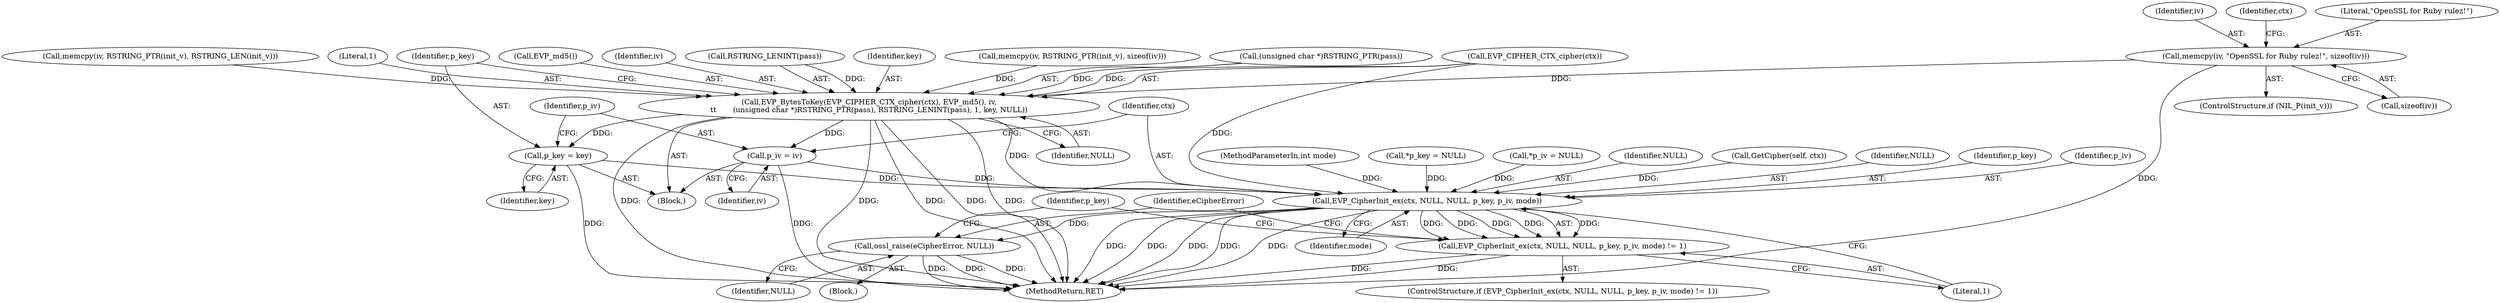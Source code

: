digraph "0_openssl_8108e0a6db133f3375608303fdd2083eb5115062_0@API" {
"1000151" [label="(Call,memcpy(iv, \"OpenSSL for Ruby rulez!\", sizeof(iv)))"];
"1000183" [label="(Call,EVP_BytesToKey(EVP_CIPHER_CTX_cipher(ctx), EVP_md5(), iv,\n\t\t       (unsigned char *)RSTRING_PTR(pass), RSTRING_LENINT(pass), 1, key, NULL))"];
"1000197" [label="(Call,p_key = key)"];
"1000210" [label="(Call,EVP_CipherInit_ex(ctx, NULL, NULL, p_key, p_iv, mode))"];
"1000209" [label="(Call,EVP_CipherInit_ex(ctx, NULL, NULL, p_key, p_iv, mode) != 1)"];
"1000219" [label="(Call,ossl_raise(eCipherError, NULL))"];
"1000200" [label="(Call,p_iv = iv)"];
"1000184" [label="(Call,EVP_CIPHER_CTX_cipher(ctx))"];
"1000220" [label="(Identifier,eCipherError)"];
"1000219" [label="(Call,ossl_raise(eCipherError, NULL))"];
"1000170" [label="(Call,memcpy(iv, RSTRING_PTR(init_v), RSTRING_LEN(init_v)))"];
"1000199" [label="(Identifier,key)"];
"1000151" [label="(Call,memcpy(iv, \"OpenSSL for Ruby rulez!\", sizeof(iv)))"];
"1000223" [label="(Identifier,p_key)"];
"1000221" [label="(Identifier,NULL)"];
"1000197" [label="(Call,p_key = key)"];
"1000110" [label="(Call,*p_key = NULL)"];
"1000115" [label="(Call,*p_iv = NULL)"];
"1000194" [label="(Literal,1)"];
"1000196" [label="(Identifier,NULL)"];
"1000212" [label="(Identifier,NULL)"];
"1000205" [label="(Call,GetCipher(self, ctx))"];
"1000213" [label="(Identifier,NULL)"];
"1000230" [label="(MethodReturn,RET)"];
"1000186" [label="(Call,EVP_md5())"];
"1000208" [label="(ControlStructure,if (EVP_CipherInit_ex(ctx, NULL, NULL, p_key, p_iv, mode) != 1))"];
"1000187" [label="(Identifier,iv)"];
"1000152" [label="(Identifier,iv)"];
"1000131" [label="(Block,)"];
"1000211" [label="(Identifier,ctx)"];
"1000200" [label="(Call,p_iv = iv)"];
"1000216" [label="(Identifier,mode)"];
"1000198" [label="(Identifier,p_key)"];
"1000192" [label="(Call,RSTRING_LENINT(pass))"];
"1000183" [label="(Call,EVP_BytesToKey(EVP_CIPHER_CTX_cipher(ctx), EVP_md5(), iv,\n\t\t       (unsigned char *)RSTRING_PTR(pass), RSTRING_LENINT(pass), 1, key, NULL))"];
"1000195" [label="(Identifier,key)"];
"1000210" [label="(Call,EVP_CipherInit_ex(ctx, NULL, NULL, p_key, p_iv, mode))"];
"1000217" [label="(Literal,1)"];
"1000218" [label="(Block,)"];
"1000185" [label="(Identifier,ctx)"];
"1000214" [label="(Identifier,p_key)"];
"1000201" [label="(Identifier,p_iv)"];
"1000177" [label="(Call,memcpy(iv, RSTRING_PTR(init_v), sizeof(iv)))"];
"1000209" [label="(Call,EVP_CipherInit_ex(ctx, NULL, NULL, p_key, p_iv, mode) != 1)"];
"1000148" [label="(ControlStructure,if (NIL_P(init_v)))"];
"1000202" [label="(Identifier,iv)"];
"1000154" [label="(Call,sizeof(iv))"];
"1000215" [label="(Identifier,p_iv)"];
"1000153" [label="(Literal,\"OpenSSL for Ruby rulez!\")"];
"1000105" [label="(MethodParameterIn,int mode)"];
"1000188" [label="(Call,(unsigned char *)RSTRING_PTR(pass))"];
"1000151" -> "1000148"  [label="AST: "];
"1000151" -> "1000154"  [label="CFG: "];
"1000152" -> "1000151"  [label="AST: "];
"1000153" -> "1000151"  [label="AST: "];
"1000154" -> "1000151"  [label="AST: "];
"1000185" -> "1000151"  [label="CFG: "];
"1000151" -> "1000230"  [label="DDG: "];
"1000151" -> "1000183"  [label="DDG: "];
"1000183" -> "1000131"  [label="AST: "];
"1000183" -> "1000196"  [label="CFG: "];
"1000184" -> "1000183"  [label="AST: "];
"1000186" -> "1000183"  [label="AST: "];
"1000187" -> "1000183"  [label="AST: "];
"1000188" -> "1000183"  [label="AST: "];
"1000192" -> "1000183"  [label="AST: "];
"1000194" -> "1000183"  [label="AST: "];
"1000195" -> "1000183"  [label="AST: "];
"1000196" -> "1000183"  [label="AST: "];
"1000198" -> "1000183"  [label="CFG: "];
"1000183" -> "1000230"  [label="DDG: "];
"1000183" -> "1000230"  [label="DDG: "];
"1000183" -> "1000230"  [label="DDG: "];
"1000183" -> "1000230"  [label="DDG: "];
"1000183" -> "1000230"  [label="DDG: "];
"1000184" -> "1000183"  [label="DDG: "];
"1000177" -> "1000183"  [label="DDG: "];
"1000170" -> "1000183"  [label="DDG: "];
"1000188" -> "1000183"  [label="DDG: "];
"1000192" -> "1000183"  [label="DDG: "];
"1000183" -> "1000197"  [label="DDG: "];
"1000183" -> "1000200"  [label="DDG: "];
"1000183" -> "1000210"  [label="DDG: "];
"1000197" -> "1000131"  [label="AST: "];
"1000197" -> "1000199"  [label="CFG: "];
"1000198" -> "1000197"  [label="AST: "];
"1000199" -> "1000197"  [label="AST: "];
"1000201" -> "1000197"  [label="CFG: "];
"1000197" -> "1000230"  [label="DDG: "];
"1000197" -> "1000210"  [label="DDG: "];
"1000210" -> "1000209"  [label="AST: "];
"1000210" -> "1000216"  [label="CFG: "];
"1000211" -> "1000210"  [label="AST: "];
"1000212" -> "1000210"  [label="AST: "];
"1000213" -> "1000210"  [label="AST: "];
"1000214" -> "1000210"  [label="AST: "];
"1000215" -> "1000210"  [label="AST: "];
"1000216" -> "1000210"  [label="AST: "];
"1000217" -> "1000210"  [label="CFG: "];
"1000210" -> "1000230"  [label="DDG: "];
"1000210" -> "1000230"  [label="DDG: "];
"1000210" -> "1000230"  [label="DDG: "];
"1000210" -> "1000230"  [label="DDG: "];
"1000210" -> "1000230"  [label="DDG: "];
"1000210" -> "1000209"  [label="DDG: "];
"1000210" -> "1000209"  [label="DDG: "];
"1000210" -> "1000209"  [label="DDG: "];
"1000210" -> "1000209"  [label="DDG: "];
"1000210" -> "1000209"  [label="DDG: "];
"1000184" -> "1000210"  [label="DDG: "];
"1000205" -> "1000210"  [label="DDG: "];
"1000110" -> "1000210"  [label="DDG: "];
"1000200" -> "1000210"  [label="DDG: "];
"1000115" -> "1000210"  [label="DDG: "];
"1000105" -> "1000210"  [label="DDG: "];
"1000210" -> "1000219"  [label="DDG: "];
"1000209" -> "1000208"  [label="AST: "];
"1000209" -> "1000217"  [label="CFG: "];
"1000217" -> "1000209"  [label="AST: "];
"1000220" -> "1000209"  [label="CFG: "];
"1000223" -> "1000209"  [label="CFG: "];
"1000209" -> "1000230"  [label="DDG: "];
"1000209" -> "1000230"  [label="DDG: "];
"1000219" -> "1000218"  [label="AST: "];
"1000219" -> "1000221"  [label="CFG: "];
"1000220" -> "1000219"  [label="AST: "];
"1000221" -> "1000219"  [label="AST: "];
"1000223" -> "1000219"  [label="CFG: "];
"1000219" -> "1000230"  [label="DDG: "];
"1000219" -> "1000230"  [label="DDG: "];
"1000219" -> "1000230"  [label="DDG: "];
"1000200" -> "1000131"  [label="AST: "];
"1000200" -> "1000202"  [label="CFG: "];
"1000201" -> "1000200"  [label="AST: "];
"1000202" -> "1000200"  [label="AST: "];
"1000211" -> "1000200"  [label="CFG: "];
"1000200" -> "1000230"  [label="DDG: "];
}
